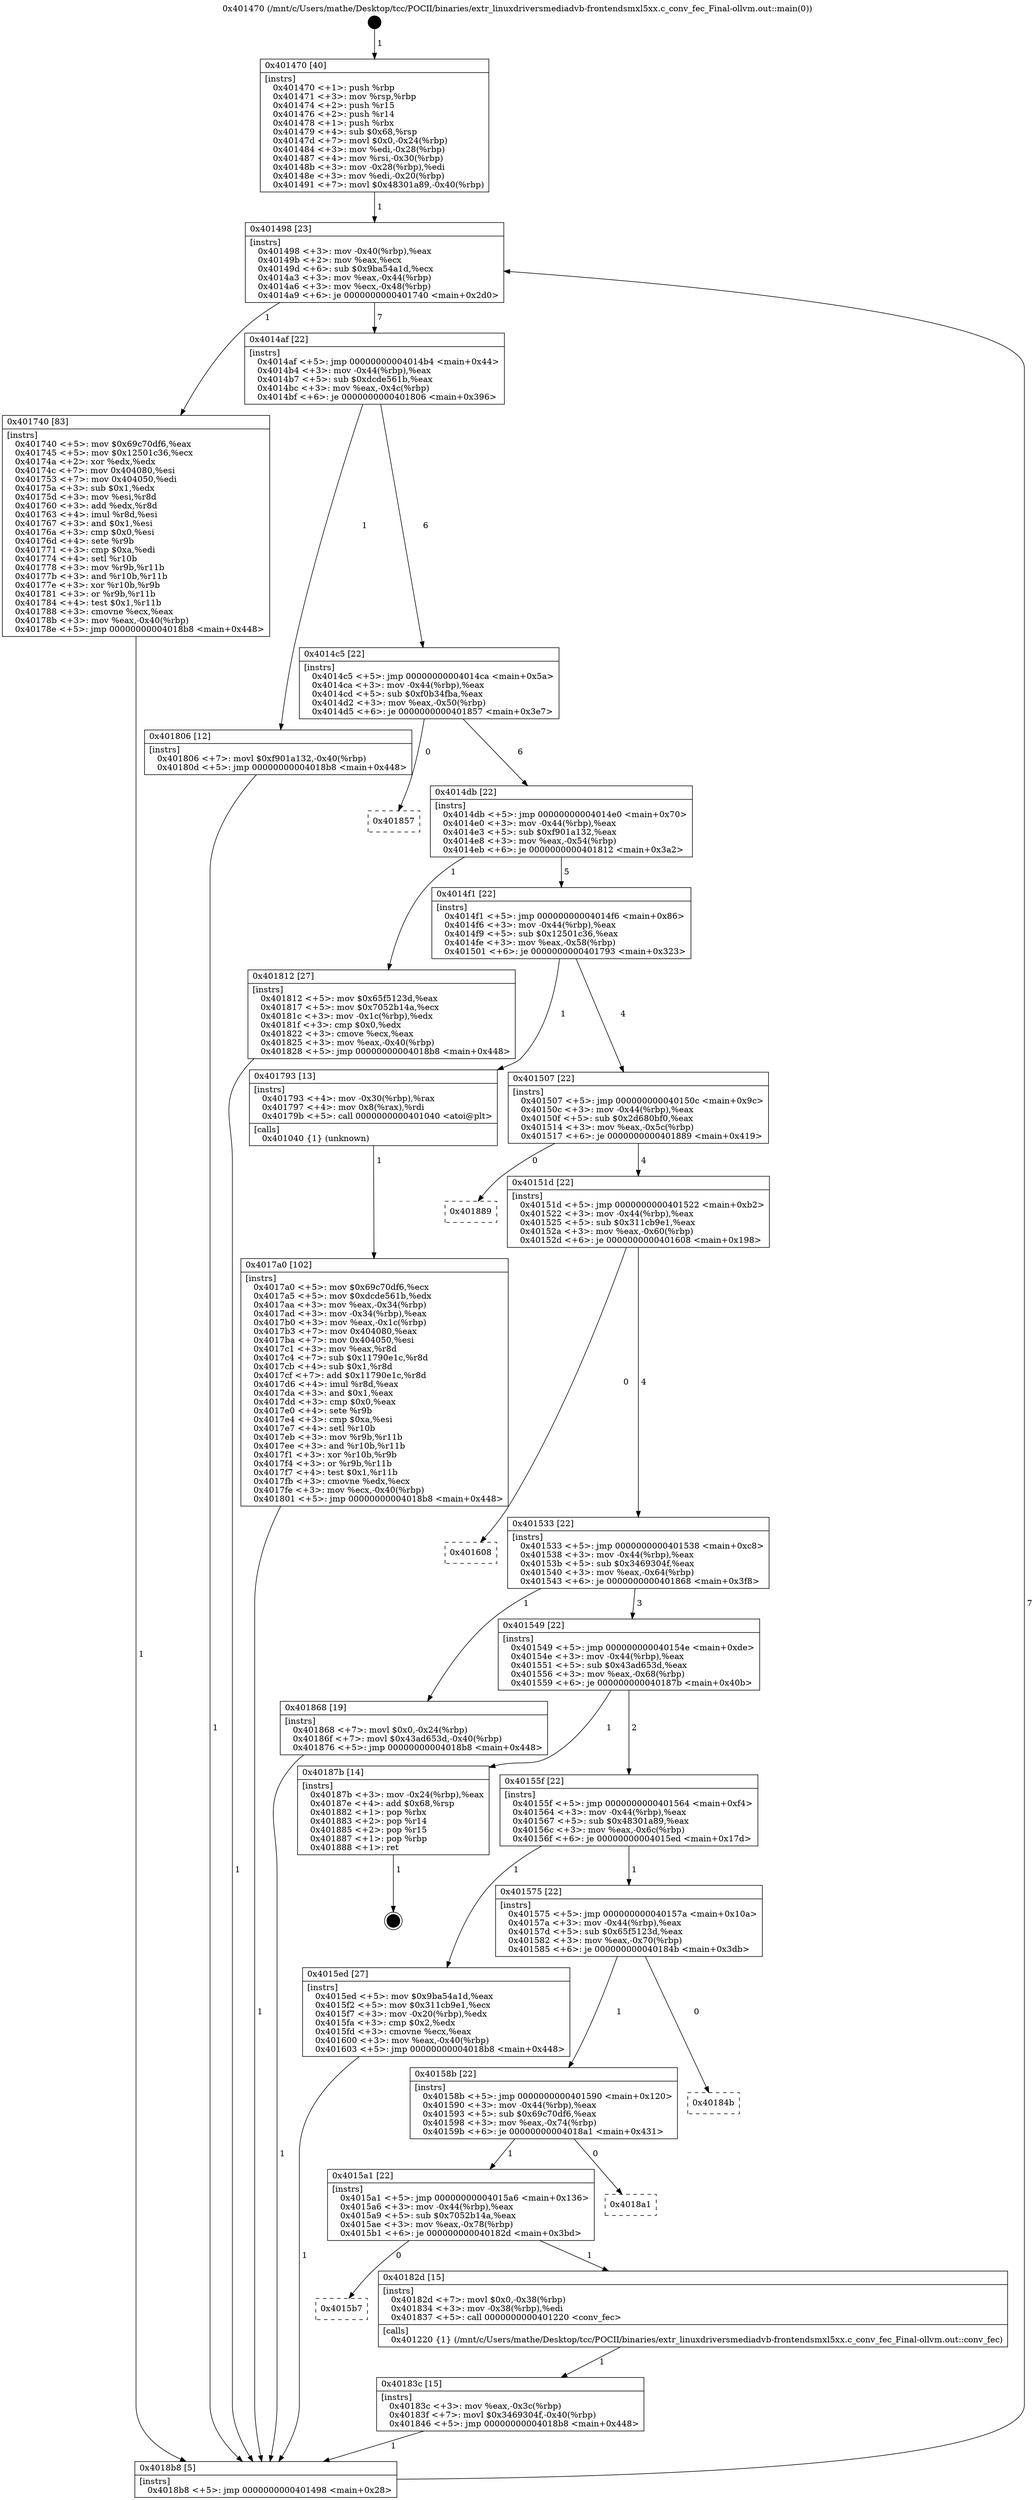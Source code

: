digraph "0x401470" {
  label = "0x401470 (/mnt/c/Users/mathe/Desktop/tcc/POCII/binaries/extr_linuxdriversmediadvb-frontendsmxl5xx.c_conv_fec_Final-ollvm.out::main(0))"
  labelloc = "t"
  node[shape=record]

  Entry [label="",width=0.3,height=0.3,shape=circle,fillcolor=black,style=filled]
  "0x401498" [label="{
     0x401498 [23]\l
     | [instrs]\l
     &nbsp;&nbsp;0x401498 \<+3\>: mov -0x40(%rbp),%eax\l
     &nbsp;&nbsp;0x40149b \<+2\>: mov %eax,%ecx\l
     &nbsp;&nbsp;0x40149d \<+6\>: sub $0x9ba54a1d,%ecx\l
     &nbsp;&nbsp;0x4014a3 \<+3\>: mov %eax,-0x44(%rbp)\l
     &nbsp;&nbsp;0x4014a6 \<+3\>: mov %ecx,-0x48(%rbp)\l
     &nbsp;&nbsp;0x4014a9 \<+6\>: je 0000000000401740 \<main+0x2d0\>\l
  }"]
  "0x401740" [label="{
     0x401740 [83]\l
     | [instrs]\l
     &nbsp;&nbsp;0x401740 \<+5\>: mov $0x69c70df6,%eax\l
     &nbsp;&nbsp;0x401745 \<+5\>: mov $0x12501c36,%ecx\l
     &nbsp;&nbsp;0x40174a \<+2\>: xor %edx,%edx\l
     &nbsp;&nbsp;0x40174c \<+7\>: mov 0x404080,%esi\l
     &nbsp;&nbsp;0x401753 \<+7\>: mov 0x404050,%edi\l
     &nbsp;&nbsp;0x40175a \<+3\>: sub $0x1,%edx\l
     &nbsp;&nbsp;0x40175d \<+3\>: mov %esi,%r8d\l
     &nbsp;&nbsp;0x401760 \<+3\>: add %edx,%r8d\l
     &nbsp;&nbsp;0x401763 \<+4\>: imul %r8d,%esi\l
     &nbsp;&nbsp;0x401767 \<+3\>: and $0x1,%esi\l
     &nbsp;&nbsp;0x40176a \<+3\>: cmp $0x0,%esi\l
     &nbsp;&nbsp;0x40176d \<+4\>: sete %r9b\l
     &nbsp;&nbsp;0x401771 \<+3\>: cmp $0xa,%edi\l
     &nbsp;&nbsp;0x401774 \<+4\>: setl %r10b\l
     &nbsp;&nbsp;0x401778 \<+3\>: mov %r9b,%r11b\l
     &nbsp;&nbsp;0x40177b \<+3\>: and %r10b,%r11b\l
     &nbsp;&nbsp;0x40177e \<+3\>: xor %r10b,%r9b\l
     &nbsp;&nbsp;0x401781 \<+3\>: or %r9b,%r11b\l
     &nbsp;&nbsp;0x401784 \<+4\>: test $0x1,%r11b\l
     &nbsp;&nbsp;0x401788 \<+3\>: cmovne %ecx,%eax\l
     &nbsp;&nbsp;0x40178b \<+3\>: mov %eax,-0x40(%rbp)\l
     &nbsp;&nbsp;0x40178e \<+5\>: jmp 00000000004018b8 \<main+0x448\>\l
  }"]
  "0x4014af" [label="{
     0x4014af [22]\l
     | [instrs]\l
     &nbsp;&nbsp;0x4014af \<+5\>: jmp 00000000004014b4 \<main+0x44\>\l
     &nbsp;&nbsp;0x4014b4 \<+3\>: mov -0x44(%rbp),%eax\l
     &nbsp;&nbsp;0x4014b7 \<+5\>: sub $0xdcde561b,%eax\l
     &nbsp;&nbsp;0x4014bc \<+3\>: mov %eax,-0x4c(%rbp)\l
     &nbsp;&nbsp;0x4014bf \<+6\>: je 0000000000401806 \<main+0x396\>\l
  }"]
  Exit [label="",width=0.3,height=0.3,shape=circle,fillcolor=black,style=filled,peripheries=2]
  "0x401806" [label="{
     0x401806 [12]\l
     | [instrs]\l
     &nbsp;&nbsp;0x401806 \<+7\>: movl $0xf901a132,-0x40(%rbp)\l
     &nbsp;&nbsp;0x40180d \<+5\>: jmp 00000000004018b8 \<main+0x448\>\l
  }"]
  "0x4014c5" [label="{
     0x4014c5 [22]\l
     | [instrs]\l
     &nbsp;&nbsp;0x4014c5 \<+5\>: jmp 00000000004014ca \<main+0x5a\>\l
     &nbsp;&nbsp;0x4014ca \<+3\>: mov -0x44(%rbp),%eax\l
     &nbsp;&nbsp;0x4014cd \<+5\>: sub $0xf0b34fba,%eax\l
     &nbsp;&nbsp;0x4014d2 \<+3\>: mov %eax,-0x50(%rbp)\l
     &nbsp;&nbsp;0x4014d5 \<+6\>: je 0000000000401857 \<main+0x3e7\>\l
  }"]
  "0x40183c" [label="{
     0x40183c [15]\l
     | [instrs]\l
     &nbsp;&nbsp;0x40183c \<+3\>: mov %eax,-0x3c(%rbp)\l
     &nbsp;&nbsp;0x40183f \<+7\>: movl $0x3469304f,-0x40(%rbp)\l
     &nbsp;&nbsp;0x401846 \<+5\>: jmp 00000000004018b8 \<main+0x448\>\l
  }"]
  "0x401857" [label="{
     0x401857\l
  }", style=dashed]
  "0x4014db" [label="{
     0x4014db [22]\l
     | [instrs]\l
     &nbsp;&nbsp;0x4014db \<+5\>: jmp 00000000004014e0 \<main+0x70\>\l
     &nbsp;&nbsp;0x4014e0 \<+3\>: mov -0x44(%rbp),%eax\l
     &nbsp;&nbsp;0x4014e3 \<+5\>: sub $0xf901a132,%eax\l
     &nbsp;&nbsp;0x4014e8 \<+3\>: mov %eax,-0x54(%rbp)\l
     &nbsp;&nbsp;0x4014eb \<+6\>: je 0000000000401812 \<main+0x3a2\>\l
  }"]
  "0x4015b7" [label="{
     0x4015b7\l
  }", style=dashed]
  "0x401812" [label="{
     0x401812 [27]\l
     | [instrs]\l
     &nbsp;&nbsp;0x401812 \<+5\>: mov $0x65f5123d,%eax\l
     &nbsp;&nbsp;0x401817 \<+5\>: mov $0x7052b14a,%ecx\l
     &nbsp;&nbsp;0x40181c \<+3\>: mov -0x1c(%rbp),%edx\l
     &nbsp;&nbsp;0x40181f \<+3\>: cmp $0x0,%edx\l
     &nbsp;&nbsp;0x401822 \<+3\>: cmove %ecx,%eax\l
     &nbsp;&nbsp;0x401825 \<+3\>: mov %eax,-0x40(%rbp)\l
     &nbsp;&nbsp;0x401828 \<+5\>: jmp 00000000004018b8 \<main+0x448\>\l
  }"]
  "0x4014f1" [label="{
     0x4014f1 [22]\l
     | [instrs]\l
     &nbsp;&nbsp;0x4014f1 \<+5\>: jmp 00000000004014f6 \<main+0x86\>\l
     &nbsp;&nbsp;0x4014f6 \<+3\>: mov -0x44(%rbp),%eax\l
     &nbsp;&nbsp;0x4014f9 \<+5\>: sub $0x12501c36,%eax\l
     &nbsp;&nbsp;0x4014fe \<+3\>: mov %eax,-0x58(%rbp)\l
     &nbsp;&nbsp;0x401501 \<+6\>: je 0000000000401793 \<main+0x323\>\l
  }"]
  "0x40182d" [label="{
     0x40182d [15]\l
     | [instrs]\l
     &nbsp;&nbsp;0x40182d \<+7\>: movl $0x0,-0x38(%rbp)\l
     &nbsp;&nbsp;0x401834 \<+3\>: mov -0x38(%rbp),%edi\l
     &nbsp;&nbsp;0x401837 \<+5\>: call 0000000000401220 \<conv_fec\>\l
     | [calls]\l
     &nbsp;&nbsp;0x401220 \{1\} (/mnt/c/Users/mathe/Desktop/tcc/POCII/binaries/extr_linuxdriversmediadvb-frontendsmxl5xx.c_conv_fec_Final-ollvm.out::conv_fec)\l
  }"]
  "0x401793" [label="{
     0x401793 [13]\l
     | [instrs]\l
     &nbsp;&nbsp;0x401793 \<+4\>: mov -0x30(%rbp),%rax\l
     &nbsp;&nbsp;0x401797 \<+4\>: mov 0x8(%rax),%rdi\l
     &nbsp;&nbsp;0x40179b \<+5\>: call 0000000000401040 \<atoi@plt\>\l
     | [calls]\l
     &nbsp;&nbsp;0x401040 \{1\} (unknown)\l
  }"]
  "0x401507" [label="{
     0x401507 [22]\l
     | [instrs]\l
     &nbsp;&nbsp;0x401507 \<+5\>: jmp 000000000040150c \<main+0x9c\>\l
     &nbsp;&nbsp;0x40150c \<+3\>: mov -0x44(%rbp),%eax\l
     &nbsp;&nbsp;0x40150f \<+5\>: sub $0x2d680bf0,%eax\l
     &nbsp;&nbsp;0x401514 \<+3\>: mov %eax,-0x5c(%rbp)\l
     &nbsp;&nbsp;0x401517 \<+6\>: je 0000000000401889 \<main+0x419\>\l
  }"]
  "0x4015a1" [label="{
     0x4015a1 [22]\l
     | [instrs]\l
     &nbsp;&nbsp;0x4015a1 \<+5\>: jmp 00000000004015a6 \<main+0x136\>\l
     &nbsp;&nbsp;0x4015a6 \<+3\>: mov -0x44(%rbp),%eax\l
     &nbsp;&nbsp;0x4015a9 \<+5\>: sub $0x7052b14a,%eax\l
     &nbsp;&nbsp;0x4015ae \<+3\>: mov %eax,-0x78(%rbp)\l
     &nbsp;&nbsp;0x4015b1 \<+6\>: je 000000000040182d \<main+0x3bd\>\l
  }"]
  "0x401889" [label="{
     0x401889\l
  }", style=dashed]
  "0x40151d" [label="{
     0x40151d [22]\l
     | [instrs]\l
     &nbsp;&nbsp;0x40151d \<+5\>: jmp 0000000000401522 \<main+0xb2\>\l
     &nbsp;&nbsp;0x401522 \<+3\>: mov -0x44(%rbp),%eax\l
     &nbsp;&nbsp;0x401525 \<+5\>: sub $0x311cb9e1,%eax\l
     &nbsp;&nbsp;0x40152a \<+3\>: mov %eax,-0x60(%rbp)\l
     &nbsp;&nbsp;0x40152d \<+6\>: je 0000000000401608 \<main+0x198\>\l
  }"]
  "0x4018a1" [label="{
     0x4018a1\l
  }", style=dashed]
  "0x401608" [label="{
     0x401608\l
  }", style=dashed]
  "0x401533" [label="{
     0x401533 [22]\l
     | [instrs]\l
     &nbsp;&nbsp;0x401533 \<+5\>: jmp 0000000000401538 \<main+0xc8\>\l
     &nbsp;&nbsp;0x401538 \<+3\>: mov -0x44(%rbp),%eax\l
     &nbsp;&nbsp;0x40153b \<+5\>: sub $0x3469304f,%eax\l
     &nbsp;&nbsp;0x401540 \<+3\>: mov %eax,-0x64(%rbp)\l
     &nbsp;&nbsp;0x401543 \<+6\>: je 0000000000401868 \<main+0x3f8\>\l
  }"]
  "0x40158b" [label="{
     0x40158b [22]\l
     | [instrs]\l
     &nbsp;&nbsp;0x40158b \<+5\>: jmp 0000000000401590 \<main+0x120\>\l
     &nbsp;&nbsp;0x401590 \<+3\>: mov -0x44(%rbp),%eax\l
     &nbsp;&nbsp;0x401593 \<+5\>: sub $0x69c70df6,%eax\l
     &nbsp;&nbsp;0x401598 \<+3\>: mov %eax,-0x74(%rbp)\l
     &nbsp;&nbsp;0x40159b \<+6\>: je 00000000004018a1 \<main+0x431\>\l
  }"]
  "0x401868" [label="{
     0x401868 [19]\l
     | [instrs]\l
     &nbsp;&nbsp;0x401868 \<+7\>: movl $0x0,-0x24(%rbp)\l
     &nbsp;&nbsp;0x40186f \<+7\>: movl $0x43ad653d,-0x40(%rbp)\l
     &nbsp;&nbsp;0x401876 \<+5\>: jmp 00000000004018b8 \<main+0x448\>\l
  }"]
  "0x401549" [label="{
     0x401549 [22]\l
     | [instrs]\l
     &nbsp;&nbsp;0x401549 \<+5\>: jmp 000000000040154e \<main+0xde\>\l
     &nbsp;&nbsp;0x40154e \<+3\>: mov -0x44(%rbp),%eax\l
     &nbsp;&nbsp;0x401551 \<+5\>: sub $0x43ad653d,%eax\l
     &nbsp;&nbsp;0x401556 \<+3\>: mov %eax,-0x68(%rbp)\l
     &nbsp;&nbsp;0x401559 \<+6\>: je 000000000040187b \<main+0x40b\>\l
  }"]
  "0x40184b" [label="{
     0x40184b\l
  }", style=dashed]
  "0x40187b" [label="{
     0x40187b [14]\l
     | [instrs]\l
     &nbsp;&nbsp;0x40187b \<+3\>: mov -0x24(%rbp),%eax\l
     &nbsp;&nbsp;0x40187e \<+4\>: add $0x68,%rsp\l
     &nbsp;&nbsp;0x401882 \<+1\>: pop %rbx\l
     &nbsp;&nbsp;0x401883 \<+2\>: pop %r14\l
     &nbsp;&nbsp;0x401885 \<+2\>: pop %r15\l
     &nbsp;&nbsp;0x401887 \<+1\>: pop %rbp\l
     &nbsp;&nbsp;0x401888 \<+1\>: ret\l
  }"]
  "0x40155f" [label="{
     0x40155f [22]\l
     | [instrs]\l
     &nbsp;&nbsp;0x40155f \<+5\>: jmp 0000000000401564 \<main+0xf4\>\l
     &nbsp;&nbsp;0x401564 \<+3\>: mov -0x44(%rbp),%eax\l
     &nbsp;&nbsp;0x401567 \<+5\>: sub $0x48301a89,%eax\l
     &nbsp;&nbsp;0x40156c \<+3\>: mov %eax,-0x6c(%rbp)\l
     &nbsp;&nbsp;0x40156f \<+6\>: je 00000000004015ed \<main+0x17d\>\l
  }"]
  "0x4017a0" [label="{
     0x4017a0 [102]\l
     | [instrs]\l
     &nbsp;&nbsp;0x4017a0 \<+5\>: mov $0x69c70df6,%ecx\l
     &nbsp;&nbsp;0x4017a5 \<+5\>: mov $0xdcde561b,%edx\l
     &nbsp;&nbsp;0x4017aa \<+3\>: mov %eax,-0x34(%rbp)\l
     &nbsp;&nbsp;0x4017ad \<+3\>: mov -0x34(%rbp),%eax\l
     &nbsp;&nbsp;0x4017b0 \<+3\>: mov %eax,-0x1c(%rbp)\l
     &nbsp;&nbsp;0x4017b3 \<+7\>: mov 0x404080,%eax\l
     &nbsp;&nbsp;0x4017ba \<+7\>: mov 0x404050,%esi\l
     &nbsp;&nbsp;0x4017c1 \<+3\>: mov %eax,%r8d\l
     &nbsp;&nbsp;0x4017c4 \<+7\>: sub $0x11790e1c,%r8d\l
     &nbsp;&nbsp;0x4017cb \<+4\>: sub $0x1,%r8d\l
     &nbsp;&nbsp;0x4017cf \<+7\>: add $0x11790e1c,%r8d\l
     &nbsp;&nbsp;0x4017d6 \<+4\>: imul %r8d,%eax\l
     &nbsp;&nbsp;0x4017da \<+3\>: and $0x1,%eax\l
     &nbsp;&nbsp;0x4017dd \<+3\>: cmp $0x0,%eax\l
     &nbsp;&nbsp;0x4017e0 \<+4\>: sete %r9b\l
     &nbsp;&nbsp;0x4017e4 \<+3\>: cmp $0xa,%esi\l
     &nbsp;&nbsp;0x4017e7 \<+4\>: setl %r10b\l
     &nbsp;&nbsp;0x4017eb \<+3\>: mov %r9b,%r11b\l
     &nbsp;&nbsp;0x4017ee \<+3\>: and %r10b,%r11b\l
     &nbsp;&nbsp;0x4017f1 \<+3\>: xor %r10b,%r9b\l
     &nbsp;&nbsp;0x4017f4 \<+3\>: or %r9b,%r11b\l
     &nbsp;&nbsp;0x4017f7 \<+4\>: test $0x1,%r11b\l
     &nbsp;&nbsp;0x4017fb \<+3\>: cmovne %edx,%ecx\l
     &nbsp;&nbsp;0x4017fe \<+3\>: mov %ecx,-0x40(%rbp)\l
     &nbsp;&nbsp;0x401801 \<+5\>: jmp 00000000004018b8 \<main+0x448\>\l
  }"]
  "0x4015ed" [label="{
     0x4015ed [27]\l
     | [instrs]\l
     &nbsp;&nbsp;0x4015ed \<+5\>: mov $0x9ba54a1d,%eax\l
     &nbsp;&nbsp;0x4015f2 \<+5\>: mov $0x311cb9e1,%ecx\l
     &nbsp;&nbsp;0x4015f7 \<+3\>: mov -0x20(%rbp),%edx\l
     &nbsp;&nbsp;0x4015fa \<+3\>: cmp $0x2,%edx\l
     &nbsp;&nbsp;0x4015fd \<+3\>: cmovne %ecx,%eax\l
     &nbsp;&nbsp;0x401600 \<+3\>: mov %eax,-0x40(%rbp)\l
     &nbsp;&nbsp;0x401603 \<+5\>: jmp 00000000004018b8 \<main+0x448\>\l
  }"]
  "0x401575" [label="{
     0x401575 [22]\l
     | [instrs]\l
     &nbsp;&nbsp;0x401575 \<+5\>: jmp 000000000040157a \<main+0x10a\>\l
     &nbsp;&nbsp;0x40157a \<+3\>: mov -0x44(%rbp),%eax\l
     &nbsp;&nbsp;0x40157d \<+5\>: sub $0x65f5123d,%eax\l
     &nbsp;&nbsp;0x401582 \<+3\>: mov %eax,-0x70(%rbp)\l
     &nbsp;&nbsp;0x401585 \<+6\>: je 000000000040184b \<main+0x3db\>\l
  }"]
  "0x4018b8" [label="{
     0x4018b8 [5]\l
     | [instrs]\l
     &nbsp;&nbsp;0x4018b8 \<+5\>: jmp 0000000000401498 \<main+0x28\>\l
  }"]
  "0x401470" [label="{
     0x401470 [40]\l
     | [instrs]\l
     &nbsp;&nbsp;0x401470 \<+1\>: push %rbp\l
     &nbsp;&nbsp;0x401471 \<+3\>: mov %rsp,%rbp\l
     &nbsp;&nbsp;0x401474 \<+2\>: push %r15\l
     &nbsp;&nbsp;0x401476 \<+2\>: push %r14\l
     &nbsp;&nbsp;0x401478 \<+1\>: push %rbx\l
     &nbsp;&nbsp;0x401479 \<+4\>: sub $0x68,%rsp\l
     &nbsp;&nbsp;0x40147d \<+7\>: movl $0x0,-0x24(%rbp)\l
     &nbsp;&nbsp;0x401484 \<+3\>: mov %edi,-0x28(%rbp)\l
     &nbsp;&nbsp;0x401487 \<+4\>: mov %rsi,-0x30(%rbp)\l
     &nbsp;&nbsp;0x40148b \<+3\>: mov -0x28(%rbp),%edi\l
     &nbsp;&nbsp;0x40148e \<+3\>: mov %edi,-0x20(%rbp)\l
     &nbsp;&nbsp;0x401491 \<+7\>: movl $0x48301a89,-0x40(%rbp)\l
  }"]
  Entry -> "0x401470" [label=" 1"]
  "0x401498" -> "0x401740" [label=" 1"]
  "0x401498" -> "0x4014af" [label=" 7"]
  "0x40187b" -> Exit [label=" 1"]
  "0x4014af" -> "0x401806" [label=" 1"]
  "0x4014af" -> "0x4014c5" [label=" 6"]
  "0x401868" -> "0x4018b8" [label=" 1"]
  "0x4014c5" -> "0x401857" [label=" 0"]
  "0x4014c5" -> "0x4014db" [label=" 6"]
  "0x40183c" -> "0x4018b8" [label=" 1"]
  "0x4014db" -> "0x401812" [label=" 1"]
  "0x4014db" -> "0x4014f1" [label=" 5"]
  "0x40182d" -> "0x40183c" [label=" 1"]
  "0x4014f1" -> "0x401793" [label=" 1"]
  "0x4014f1" -> "0x401507" [label=" 4"]
  "0x4015a1" -> "0x4015b7" [label=" 0"]
  "0x401507" -> "0x401889" [label=" 0"]
  "0x401507" -> "0x40151d" [label=" 4"]
  "0x4015a1" -> "0x40182d" [label=" 1"]
  "0x40151d" -> "0x401608" [label=" 0"]
  "0x40151d" -> "0x401533" [label=" 4"]
  "0x40158b" -> "0x4015a1" [label=" 1"]
  "0x401533" -> "0x401868" [label=" 1"]
  "0x401533" -> "0x401549" [label=" 3"]
  "0x40158b" -> "0x4018a1" [label=" 0"]
  "0x401549" -> "0x40187b" [label=" 1"]
  "0x401549" -> "0x40155f" [label=" 2"]
  "0x401575" -> "0x40158b" [label=" 1"]
  "0x40155f" -> "0x4015ed" [label=" 1"]
  "0x40155f" -> "0x401575" [label=" 1"]
  "0x4015ed" -> "0x4018b8" [label=" 1"]
  "0x401470" -> "0x401498" [label=" 1"]
  "0x4018b8" -> "0x401498" [label=" 7"]
  "0x401740" -> "0x4018b8" [label=" 1"]
  "0x401793" -> "0x4017a0" [label=" 1"]
  "0x4017a0" -> "0x4018b8" [label=" 1"]
  "0x401806" -> "0x4018b8" [label=" 1"]
  "0x401812" -> "0x4018b8" [label=" 1"]
  "0x401575" -> "0x40184b" [label=" 0"]
}

